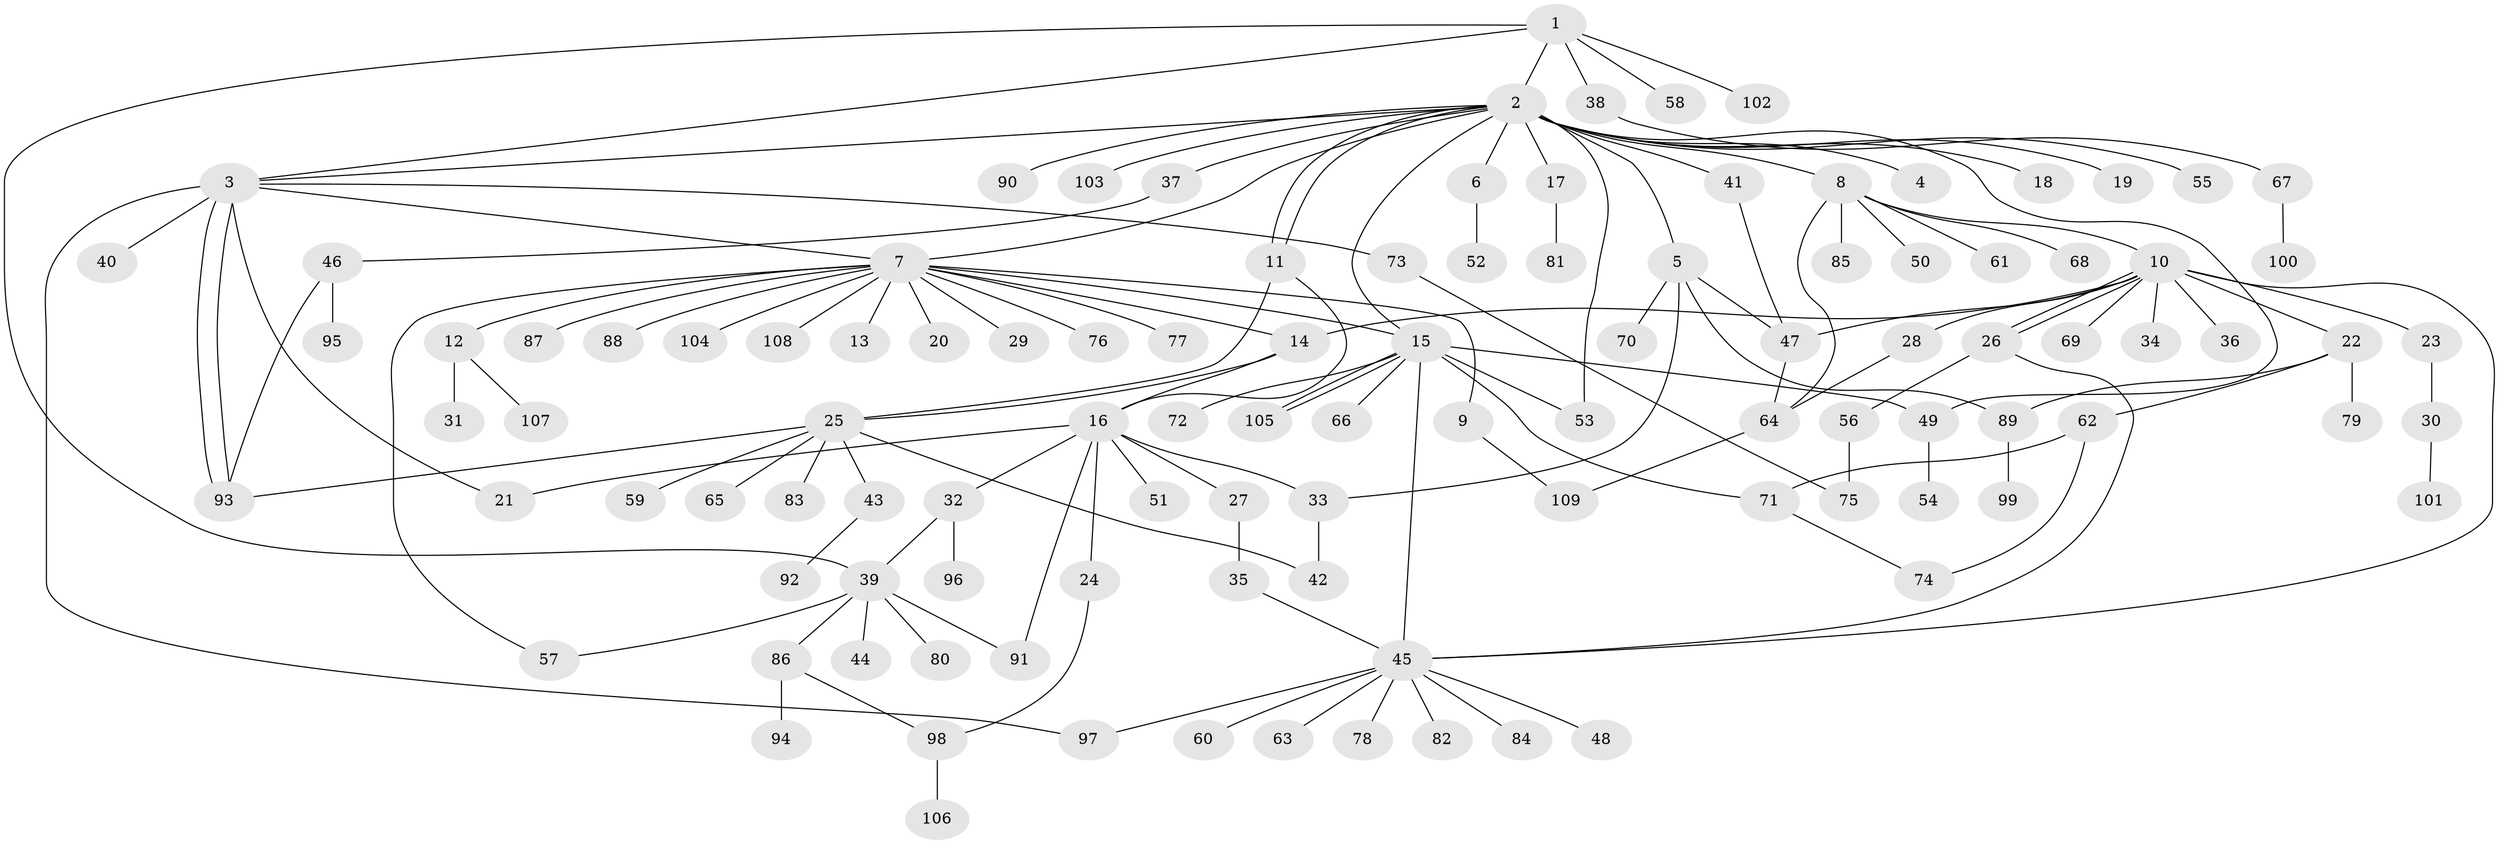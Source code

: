 // coarse degree distribution, {23: 0.030303030303030304, 6: 0.030303030303030304, 1: 0.6060606060606061, 7: 0.06060606060606061, 2: 0.21212121212121213, 10: 0.030303030303030304, 3: 0.030303030303030304}
// Generated by graph-tools (version 1.1) at 2025/18/03/04/25 18:18:16]
// undirected, 109 vertices, 142 edges
graph export_dot {
graph [start="1"]
  node [color=gray90,style=filled];
  1;
  2;
  3;
  4;
  5;
  6;
  7;
  8;
  9;
  10;
  11;
  12;
  13;
  14;
  15;
  16;
  17;
  18;
  19;
  20;
  21;
  22;
  23;
  24;
  25;
  26;
  27;
  28;
  29;
  30;
  31;
  32;
  33;
  34;
  35;
  36;
  37;
  38;
  39;
  40;
  41;
  42;
  43;
  44;
  45;
  46;
  47;
  48;
  49;
  50;
  51;
  52;
  53;
  54;
  55;
  56;
  57;
  58;
  59;
  60;
  61;
  62;
  63;
  64;
  65;
  66;
  67;
  68;
  69;
  70;
  71;
  72;
  73;
  74;
  75;
  76;
  77;
  78;
  79;
  80;
  81;
  82;
  83;
  84;
  85;
  86;
  87;
  88;
  89;
  90;
  91;
  92;
  93;
  94;
  95;
  96;
  97;
  98;
  99;
  100;
  101;
  102;
  103;
  104;
  105;
  106;
  107;
  108;
  109;
  1 -- 2;
  1 -- 3;
  1 -- 38;
  1 -- 39;
  1 -- 58;
  1 -- 102;
  2 -- 3;
  2 -- 4;
  2 -- 5;
  2 -- 6;
  2 -- 7;
  2 -- 8;
  2 -- 11;
  2 -- 11;
  2 -- 15;
  2 -- 17;
  2 -- 18;
  2 -- 19;
  2 -- 37;
  2 -- 41;
  2 -- 49;
  2 -- 53;
  2 -- 55;
  2 -- 90;
  2 -- 103;
  3 -- 7;
  3 -- 21;
  3 -- 40;
  3 -- 73;
  3 -- 93;
  3 -- 93;
  3 -- 97;
  5 -- 33;
  5 -- 47;
  5 -- 70;
  5 -- 89;
  6 -- 52;
  7 -- 9;
  7 -- 12;
  7 -- 13;
  7 -- 14;
  7 -- 15;
  7 -- 20;
  7 -- 29;
  7 -- 57;
  7 -- 76;
  7 -- 77;
  7 -- 87;
  7 -- 88;
  7 -- 104;
  7 -- 108;
  8 -- 10;
  8 -- 50;
  8 -- 61;
  8 -- 64;
  8 -- 68;
  8 -- 85;
  9 -- 109;
  10 -- 14;
  10 -- 22;
  10 -- 23;
  10 -- 26;
  10 -- 26;
  10 -- 28;
  10 -- 34;
  10 -- 36;
  10 -- 45;
  10 -- 47;
  10 -- 69;
  11 -- 16;
  11 -- 25;
  12 -- 31;
  12 -- 107;
  14 -- 16;
  14 -- 25;
  15 -- 45;
  15 -- 49;
  15 -- 53;
  15 -- 66;
  15 -- 71;
  15 -- 72;
  15 -- 105;
  15 -- 105;
  16 -- 21;
  16 -- 24;
  16 -- 27;
  16 -- 32;
  16 -- 33;
  16 -- 51;
  16 -- 91;
  17 -- 81;
  22 -- 62;
  22 -- 79;
  22 -- 89;
  23 -- 30;
  24 -- 98;
  25 -- 42;
  25 -- 43;
  25 -- 59;
  25 -- 65;
  25 -- 83;
  25 -- 93;
  26 -- 45;
  26 -- 56;
  27 -- 35;
  28 -- 64;
  30 -- 101;
  32 -- 39;
  32 -- 96;
  33 -- 42;
  35 -- 45;
  37 -- 46;
  38 -- 67;
  39 -- 44;
  39 -- 57;
  39 -- 80;
  39 -- 86;
  39 -- 91;
  41 -- 47;
  43 -- 92;
  45 -- 48;
  45 -- 60;
  45 -- 63;
  45 -- 78;
  45 -- 82;
  45 -- 84;
  45 -- 97;
  46 -- 93;
  46 -- 95;
  47 -- 64;
  49 -- 54;
  56 -- 75;
  62 -- 71;
  62 -- 74;
  64 -- 109;
  67 -- 100;
  71 -- 74;
  73 -- 75;
  86 -- 94;
  86 -- 98;
  89 -- 99;
  98 -- 106;
}
